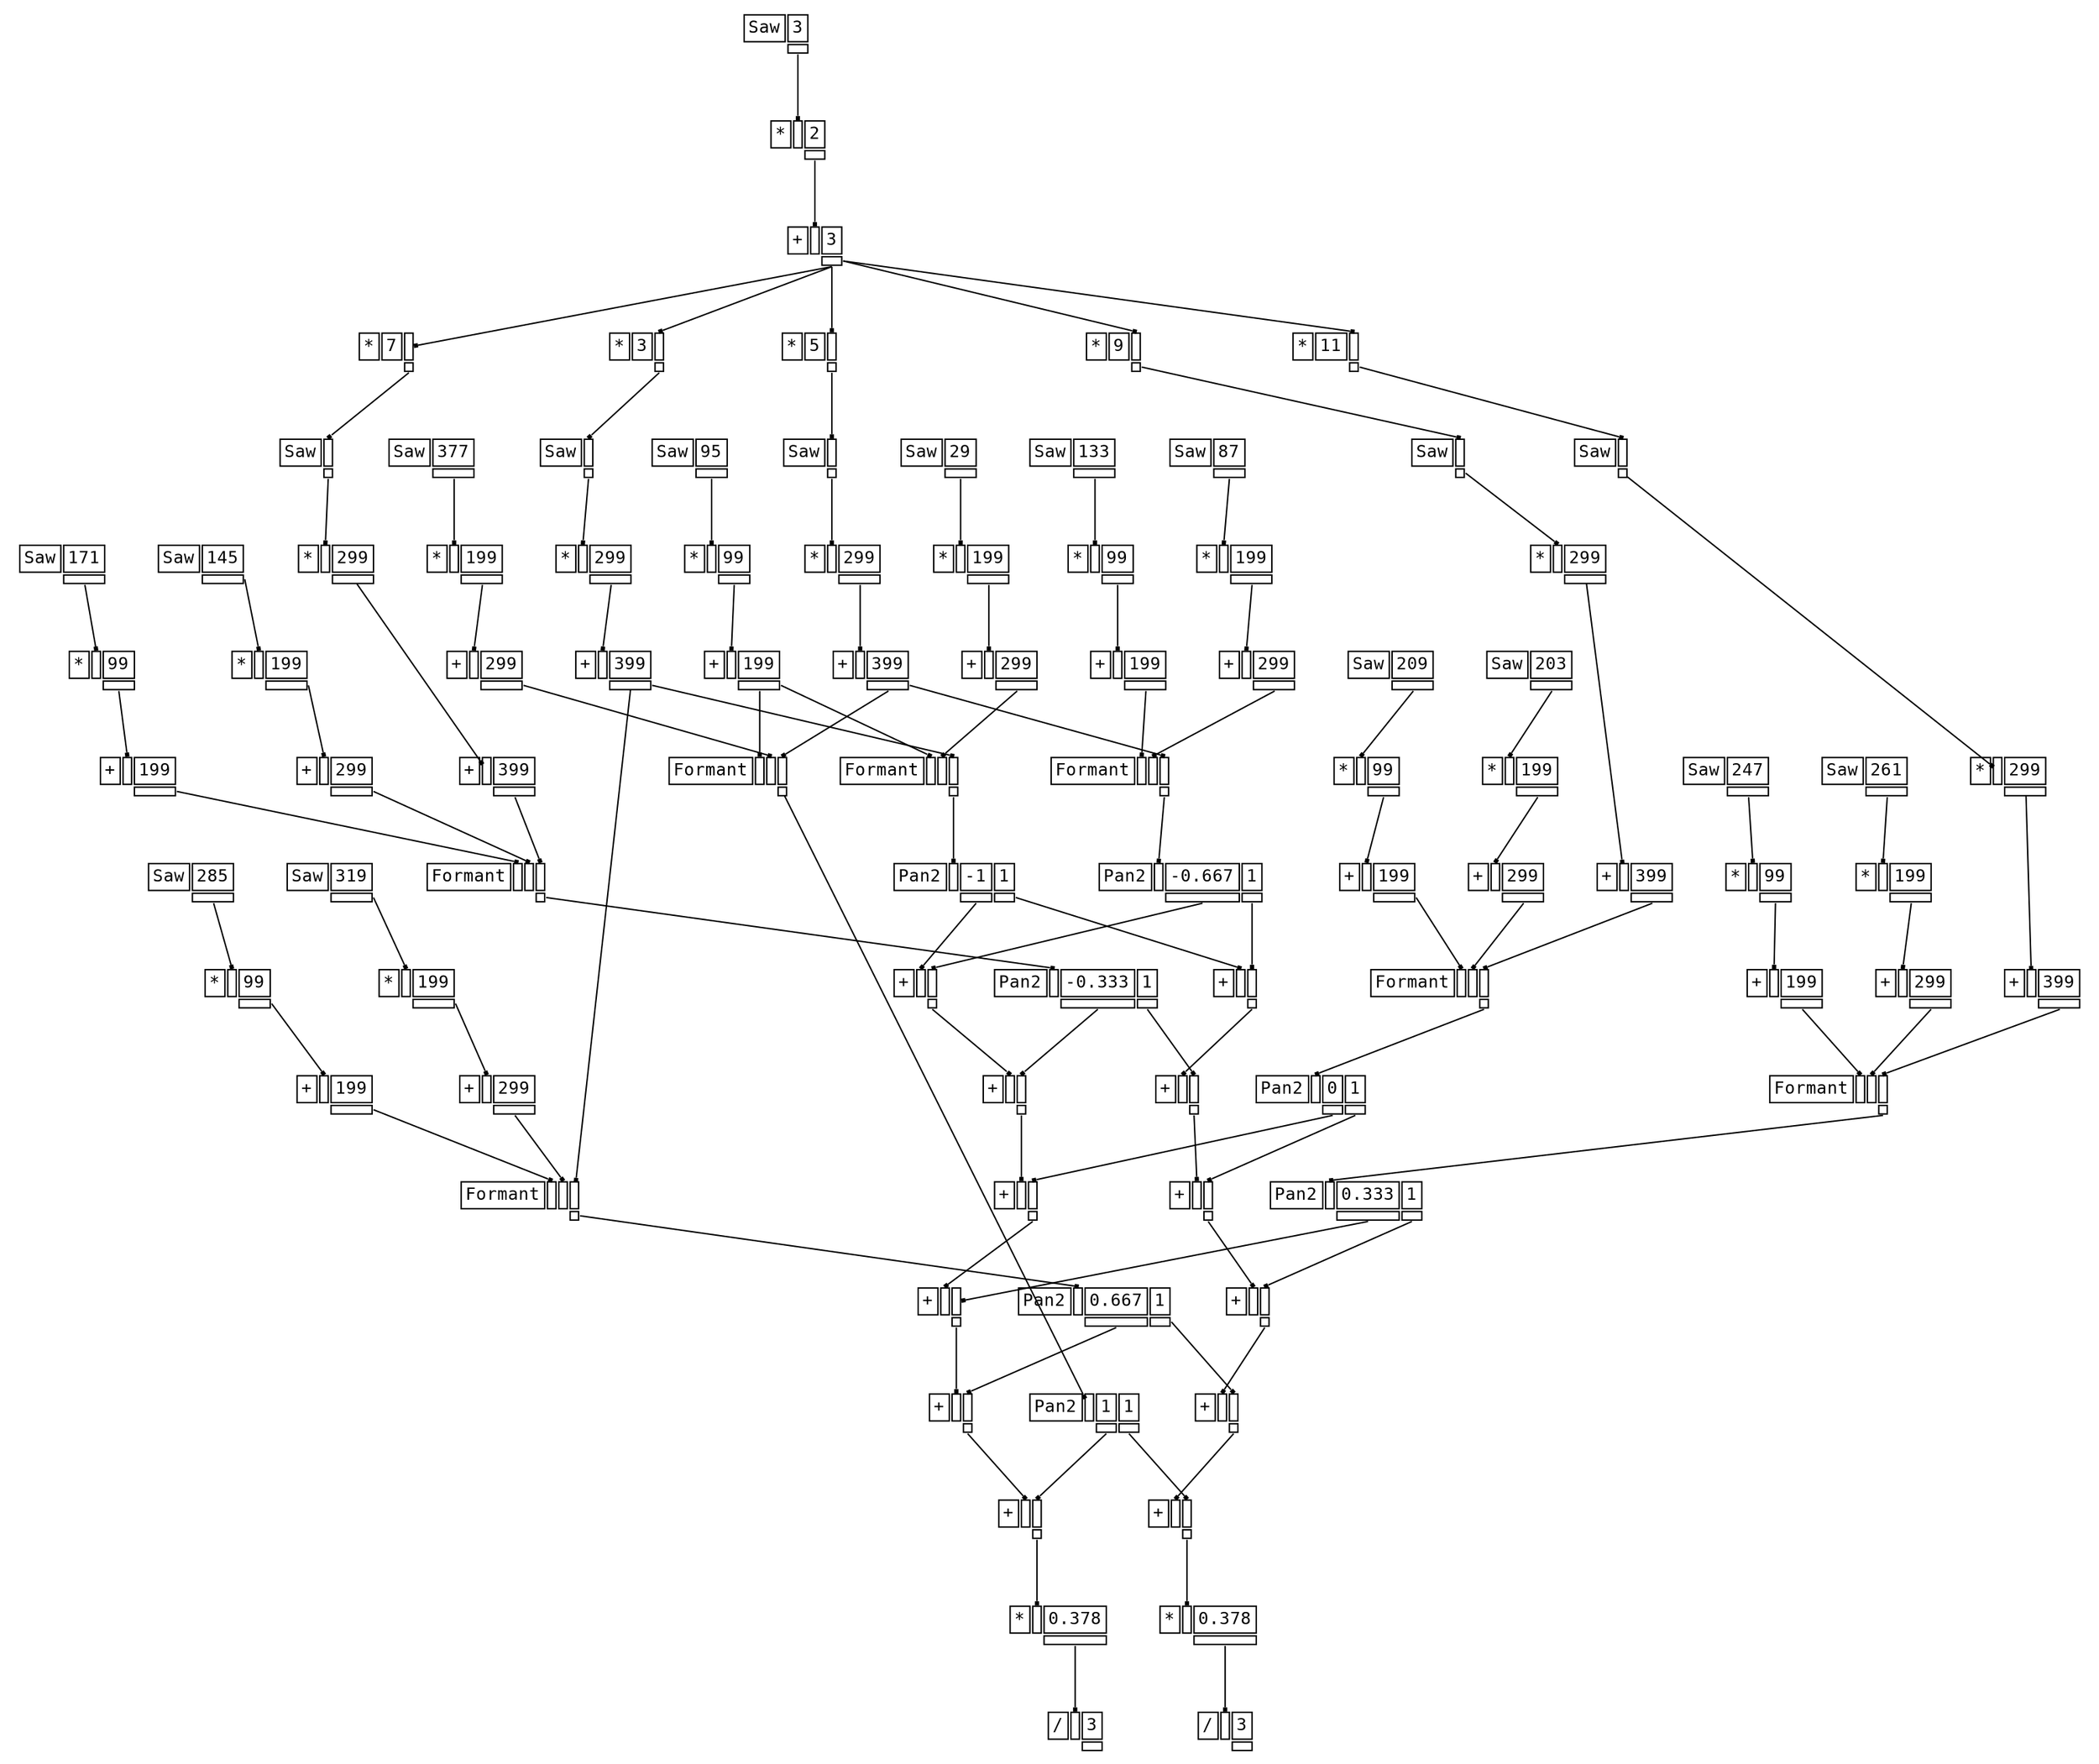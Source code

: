 digraph Anonymous {
graph [splines=false];
node [fontsize=12,fontname="Courier"];
edge [arrowhead=box,arrowsize=0.25];
u_1[shape="plaintext",color="black",label=<<TABLE BORDER="0" CELLBORDER="1"><TR><TD>Saw</TD><TD ID="u_1:K_0">95</TD></TR><TR><TD BORDER="0"></TD><TD PORT="o_0" ID="u_1:o_0"></TD></TR></TABLE>>];
u_3[shape="plaintext",color="black",label=<<TABLE BORDER="0" CELLBORDER="1"><TR><TD>*</TD><TD PORT="i_0" ID="u_3:i_0"></TD><TD ID="u_3:K_1">99</TD></TR><TR><TD BORDER="0"></TD><TD BORDER="0"></TD><TD PORT="o_0" ID="u_3:o_0"></TD></TR></TABLE>>];
u_5[shape="plaintext",color="black",label=<<TABLE BORDER="0" CELLBORDER="1"><TR><TD>+</TD><TD PORT="i_0" ID="u_5:i_0"></TD><TD ID="u_5:K_1">199</TD></TR><TR><TD BORDER="0"></TD><TD BORDER="0"></TD><TD PORT="o_0" ID="u_5:o_0"></TD></TR></TABLE>>];
u_7[shape="plaintext",color="black",label=<<TABLE BORDER="0" CELLBORDER="1"><TR><TD>Saw</TD><TD ID="u_7:K_0">29</TD></TR><TR><TD BORDER="0"></TD><TD PORT="o_0" ID="u_7:o_0"></TD></TR></TABLE>>];
u_8[shape="plaintext",color="black",label=<<TABLE BORDER="0" CELLBORDER="1"><TR><TD>*</TD><TD PORT="i_0" ID="u_8:i_0"></TD><TD ID="u_8:K_1">199</TD></TR><TR><TD BORDER="0"></TD><TD BORDER="0"></TD><TD PORT="o_0" ID="u_8:o_0"></TD></TR></TABLE>>];
u_10[shape="plaintext",color="black",label=<<TABLE BORDER="0" CELLBORDER="1"><TR><TD>+</TD><TD PORT="i_0" ID="u_10:i_0"></TD><TD ID="u_10:K_1">299</TD></TR><TR><TD BORDER="0"></TD><TD BORDER="0"></TD><TD PORT="o_0" ID="u_10:o_0"></TD></TR></TABLE>>];
u_12[shape="plaintext",color="black",label=<<TABLE BORDER="0" CELLBORDER="1"><TR><TD>Saw</TD><TD ID="u_12:K_0">3</TD></TR><TR><TD BORDER="0"></TD><TD PORT="o_0" ID="u_12:o_0"></TD></TR></TABLE>>];
u_14[shape="plaintext",color="black",label=<<TABLE BORDER="0" CELLBORDER="1"><TR><TD>*</TD><TD PORT="i_0" ID="u_14:i_0"></TD><TD ID="u_14:K_1">2</TD></TR><TR><TD BORDER="0"></TD><TD BORDER="0"></TD><TD PORT="o_0" ID="u_14:o_0"></TD></TR></TABLE>>];
u_15[shape="plaintext",color="black",label=<<TABLE BORDER="0" CELLBORDER="1"><TR><TD>+</TD><TD PORT="i_0" ID="u_15:i_0"></TD><TD ID="u_15:K_1">3</TD></TR><TR><TD BORDER="0"></TD><TD BORDER="0"></TD><TD PORT="o_0" ID="u_15:o_0"></TD></TR></TABLE>>];
u_16[shape="plaintext",color="black",label=<<TABLE BORDER="0" CELLBORDER="1"><TR><TD>*</TD><TD ID="u_16:K_0">3</TD><TD PORT="i_1" ID="u_16:i_1"></TD></TR><TR><TD BORDER="0"></TD><TD BORDER="0"></TD><TD PORT="o_0" ID="u_16:o_0"></TD></TR></TABLE>>];
u_17[shape="plaintext",color="black",label=<<TABLE BORDER="0" CELLBORDER="1"><TR><TD>Saw</TD><TD PORT="i_0" ID="u_17:i_0"></TD></TR><TR><TD BORDER="0"></TD><TD PORT="o_0" ID="u_17:o_0"></TD></TR></TABLE>>];
u_18[shape="plaintext",color="black",label=<<TABLE BORDER="0" CELLBORDER="1"><TR><TD>*</TD><TD PORT="i_0" ID="u_18:i_0"></TD><TD ID="u_18:K_1">299</TD></TR><TR><TD BORDER="0"></TD><TD BORDER="0"></TD><TD PORT="o_0" ID="u_18:o_0"></TD></TR></TABLE>>];
u_20[shape="plaintext",color="black",label=<<TABLE BORDER="0" CELLBORDER="1"><TR><TD>+</TD><TD PORT="i_0" ID="u_20:i_0"></TD><TD ID="u_20:K_1">399</TD></TR><TR><TD BORDER="0"></TD><TD BORDER="0"></TD><TD PORT="o_0" ID="u_20:o_0"></TD></TR></TABLE>>];
u_21[shape="plaintext",color="black",label=<<TABLE BORDER="0" CELLBORDER="1"><TR><TD>Formant</TD><TD PORT="i_0" ID="u_21:i_0"></TD><TD PORT="i_1" ID="u_21:i_1"></TD><TD PORT="i_2" ID="u_21:i_2"></TD></TR><TR><TD BORDER="0"></TD><TD BORDER="0"></TD><TD BORDER="0"></TD><TD PORT="o_0" ID="u_21:o_0"></TD></TR></TABLE>>];
u_24[shape="plaintext",color="black",label=<<TABLE BORDER="0" CELLBORDER="1"><TR><TD>Pan2</TD><TD PORT="i_0" ID="u_24:i_0"></TD><TD ID="u_24:K_1">-1</TD><TD ID="u_24:K_2">1</TD></TR><TR><TD BORDER="0"></TD><TD BORDER="0"></TD><TD PORT="o_0" ID="u_24:o_0"></TD><TD PORT="o_1" ID="u_24:o_1"></TD></TR></TABLE>>];
u_27[shape="plaintext",color="black",label=<<TABLE BORDER="0" CELLBORDER="1"><TR><TD>Saw</TD><TD ID="u_27:K_0">133</TD></TR><TR><TD BORDER="0"></TD><TD PORT="o_0" ID="u_27:o_0"></TD></TR></TABLE>>];
u_28[shape="plaintext",color="black",label=<<TABLE BORDER="0" CELLBORDER="1"><TR><TD>*</TD><TD PORT="i_0" ID="u_28:i_0"></TD><TD ID="u_28:K_1">99</TD></TR><TR><TD BORDER="0"></TD><TD BORDER="0"></TD><TD PORT="o_0" ID="u_28:o_0"></TD></TR></TABLE>>];
u_29[shape="plaintext",color="black",label=<<TABLE BORDER="0" CELLBORDER="1"><TR><TD>+</TD><TD PORT="i_0" ID="u_29:i_0"></TD><TD ID="u_29:K_1">199</TD></TR><TR><TD BORDER="0"></TD><TD BORDER="0"></TD><TD PORT="o_0" ID="u_29:o_0"></TD></TR></TABLE>>];
u_31[shape="plaintext",color="black",label=<<TABLE BORDER="0" CELLBORDER="1"><TR><TD>Saw</TD><TD ID="u_31:K_0">87</TD></TR><TR><TD BORDER="0"></TD><TD PORT="o_0" ID="u_31:o_0"></TD></TR></TABLE>>];
u_32[shape="plaintext",color="black",label=<<TABLE BORDER="0" CELLBORDER="1"><TR><TD>*</TD><TD PORT="i_0" ID="u_32:i_0"></TD><TD ID="u_32:K_1">199</TD></TR><TR><TD BORDER="0"></TD><TD BORDER="0"></TD><TD PORT="o_0" ID="u_32:o_0"></TD></TR></TABLE>>];
u_33[shape="plaintext",color="black",label=<<TABLE BORDER="0" CELLBORDER="1"><TR><TD>+</TD><TD PORT="i_0" ID="u_33:i_0"></TD><TD ID="u_33:K_1">299</TD></TR><TR><TD BORDER="0"></TD><TD BORDER="0"></TD><TD PORT="o_0" ID="u_33:o_0"></TD></TR></TABLE>>];
u_35[shape="plaintext",color="black",label=<<TABLE BORDER="0" CELLBORDER="1"><TR><TD>*</TD><TD ID="u_35:K_0">5</TD><TD PORT="i_1" ID="u_35:i_1"></TD></TR><TR><TD BORDER="0"></TD><TD BORDER="0"></TD><TD PORT="o_0" ID="u_35:o_0"></TD></TR></TABLE>>];
u_36[shape="plaintext",color="black",label=<<TABLE BORDER="0" CELLBORDER="1"><TR><TD>Saw</TD><TD PORT="i_0" ID="u_36:i_0"></TD></TR><TR><TD BORDER="0"></TD><TD PORT="o_0" ID="u_36:o_0"></TD></TR></TABLE>>];
u_37[shape="plaintext",color="black",label=<<TABLE BORDER="0" CELLBORDER="1"><TR><TD>*</TD><TD PORT="i_0" ID="u_37:i_0"></TD><TD ID="u_37:K_1">299</TD></TR><TR><TD BORDER="0"></TD><TD BORDER="0"></TD><TD PORT="o_0" ID="u_37:o_0"></TD></TR></TABLE>>];
u_38[shape="plaintext",color="black",label=<<TABLE BORDER="0" CELLBORDER="1"><TR><TD>+</TD><TD PORT="i_0" ID="u_38:i_0"></TD><TD ID="u_38:K_1">399</TD></TR><TR><TD BORDER="0"></TD><TD BORDER="0"></TD><TD PORT="o_0" ID="u_38:o_0"></TD></TR></TABLE>>];
u_39[shape="plaintext",color="black",label=<<TABLE BORDER="0" CELLBORDER="1"><TR><TD>Formant</TD><TD PORT="i_0" ID="u_39:i_0"></TD><TD PORT="i_1" ID="u_39:i_1"></TD><TD PORT="i_2" ID="u_39:i_2"></TD></TR><TR><TD BORDER="0"></TD><TD BORDER="0"></TD><TD BORDER="0"></TD><TD PORT="o_0" ID="u_39:o_0"></TD></TR></TABLE>>];
u_41[shape="plaintext",color="black",label=<<TABLE BORDER="0" CELLBORDER="1"><TR><TD>Pan2</TD><TD PORT="i_0" ID="u_41:i_0"></TD><TD ID="u_41:K_1">-0.667</TD><TD ID="u_41:K_2">1</TD></TR><TR><TD BORDER="0"></TD><TD BORDER="0"></TD><TD PORT="o_0" ID="u_41:o_0"></TD><TD PORT="o_1" ID="u_41:o_1"></TD></TR></TABLE>>];
u_43[shape="plaintext",color="black",label=<<TABLE BORDER="0" CELLBORDER="1"><TR><TD>+</TD><TD PORT="i_0" ID="u_43:i_0"></TD><TD PORT="i_1" ID="u_43:i_1"></TD></TR><TR><TD BORDER="0"></TD><TD BORDER="0"></TD><TD PORT="o_0" ID="u_43:o_0"></TD></TR></TABLE>>];
u_45[shape="plaintext",color="black",label=<<TABLE BORDER="0" CELLBORDER="1"><TR><TD>Saw</TD><TD ID="u_45:K_0">171</TD></TR><TR><TD BORDER="0"></TD><TD PORT="o_0" ID="u_45:o_0"></TD></TR></TABLE>>];
u_46[shape="plaintext",color="black",label=<<TABLE BORDER="0" CELLBORDER="1"><TR><TD>*</TD><TD PORT="i_0" ID="u_46:i_0"></TD><TD ID="u_46:K_1">99</TD></TR><TR><TD BORDER="0"></TD><TD BORDER="0"></TD><TD PORT="o_0" ID="u_46:o_0"></TD></TR></TABLE>>];
u_47[shape="plaintext",color="black",label=<<TABLE BORDER="0" CELLBORDER="1"><TR><TD>+</TD><TD PORT="i_0" ID="u_47:i_0"></TD><TD ID="u_47:K_1">199</TD></TR><TR><TD BORDER="0"></TD><TD BORDER="0"></TD><TD PORT="o_0" ID="u_47:o_0"></TD></TR></TABLE>>];
u_49[shape="plaintext",color="black",label=<<TABLE BORDER="0" CELLBORDER="1"><TR><TD>Saw</TD><TD ID="u_49:K_0">145</TD></TR><TR><TD BORDER="0"></TD><TD PORT="o_0" ID="u_49:o_0"></TD></TR></TABLE>>];
u_50[shape="plaintext",color="black",label=<<TABLE BORDER="0" CELLBORDER="1"><TR><TD>*</TD><TD PORT="i_0" ID="u_50:i_0"></TD><TD ID="u_50:K_1">199</TD></TR><TR><TD BORDER="0"></TD><TD BORDER="0"></TD><TD PORT="o_0" ID="u_50:o_0"></TD></TR></TABLE>>];
u_51[shape="plaintext",color="black",label=<<TABLE BORDER="0" CELLBORDER="1"><TR><TD>+</TD><TD PORT="i_0" ID="u_51:i_0"></TD><TD ID="u_51:K_1">299</TD></TR><TR><TD BORDER="0"></TD><TD BORDER="0"></TD><TD PORT="o_0" ID="u_51:o_0"></TD></TR></TABLE>>];
u_53[shape="plaintext",color="black",label=<<TABLE BORDER="0" CELLBORDER="1"><TR><TD>*</TD><TD ID="u_53:K_0">7</TD><TD PORT="i_1" ID="u_53:i_1"></TD></TR><TR><TD BORDER="0"></TD><TD BORDER="0"></TD><TD PORT="o_0" ID="u_53:o_0"></TD></TR></TABLE>>];
u_54[shape="plaintext",color="black",label=<<TABLE BORDER="0" CELLBORDER="1"><TR><TD>Saw</TD><TD PORT="i_0" ID="u_54:i_0"></TD></TR><TR><TD BORDER="0"></TD><TD PORT="o_0" ID="u_54:o_0"></TD></TR></TABLE>>];
u_55[shape="plaintext",color="black",label=<<TABLE BORDER="0" CELLBORDER="1"><TR><TD>*</TD><TD PORT="i_0" ID="u_55:i_0"></TD><TD ID="u_55:K_1">299</TD></TR><TR><TD BORDER="0"></TD><TD BORDER="0"></TD><TD PORT="o_0" ID="u_55:o_0"></TD></TR></TABLE>>];
u_56[shape="plaintext",color="black",label=<<TABLE BORDER="0" CELLBORDER="1"><TR><TD>+</TD><TD PORT="i_0" ID="u_56:i_0"></TD><TD ID="u_56:K_1">399</TD></TR><TR><TD BORDER="0"></TD><TD BORDER="0"></TD><TD PORT="o_0" ID="u_56:o_0"></TD></TR></TABLE>>];
u_57[shape="plaintext",color="black",label=<<TABLE BORDER="0" CELLBORDER="1"><TR><TD>Formant</TD><TD PORT="i_0" ID="u_57:i_0"></TD><TD PORT="i_1" ID="u_57:i_1"></TD><TD PORT="i_2" ID="u_57:i_2"></TD></TR><TR><TD BORDER="0"></TD><TD BORDER="0"></TD><TD BORDER="0"></TD><TD PORT="o_0" ID="u_57:o_0"></TD></TR></TABLE>>];
u_59[shape="plaintext",color="black",label=<<TABLE BORDER="0" CELLBORDER="1"><TR><TD>Pan2</TD><TD PORT="i_0" ID="u_59:i_0"></TD><TD ID="u_59:K_1">-0.333</TD><TD ID="u_59:K_2">1</TD></TR><TR><TD BORDER="0"></TD><TD BORDER="0"></TD><TD PORT="o_0" ID="u_59:o_0"></TD><TD PORT="o_1" ID="u_59:o_1"></TD></TR></TABLE>>];
u_61[shape="plaintext",color="black",label=<<TABLE BORDER="0" CELLBORDER="1"><TR><TD>+</TD><TD PORT="i_0" ID="u_61:i_0"></TD><TD PORT="i_1" ID="u_61:i_1"></TD></TR><TR><TD BORDER="0"></TD><TD BORDER="0"></TD><TD PORT="o_0" ID="u_61:o_0"></TD></TR></TABLE>>];
u_63[shape="plaintext",color="black",label=<<TABLE BORDER="0" CELLBORDER="1"><TR><TD>Saw</TD><TD ID="u_63:K_0">209</TD></TR><TR><TD BORDER="0"></TD><TD PORT="o_0" ID="u_63:o_0"></TD></TR></TABLE>>];
u_64[shape="plaintext",color="black",label=<<TABLE BORDER="0" CELLBORDER="1"><TR><TD>*</TD><TD PORT="i_0" ID="u_64:i_0"></TD><TD ID="u_64:K_1">99</TD></TR><TR><TD BORDER="0"></TD><TD BORDER="0"></TD><TD PORT="o_0" ID="u_64:o_0"></TD></TR></TABLE>>];
u_65[shape="plaintext",color="black",label=<<TABLE BORDER="0" CELLBORDER="1"><TR><TD>+</TD><TD PORT="i_0" ID="u_65:i_0"></TD><TD ID="u_65:K_1">199</TD></TR><TR><TD BORDER="0"></TD><TD BORDER="0"></TD><TD PORT="o_0" ID="u_65:o_0"></TD></TR></TABLE>>];
u_67[shape="plaintext",color="black",label=<<TABLE BORDER="0" CELLBORDER="1"><TR><TD>Saw</TD><TD ID="u_67:K_0">203</TD></TR><TR><TD BORDER="0"></TD><TD PORT="o_0" ID="u_67:o_0"></TD></TR></TABLE>>];
u_68[shape="plaintext",color="black",label=<<TABLE BORDER="0" CELLBORDER="1"><TR><TD>*</TD><TD PORT="i_0" ID="u_68:i_0"></TD><TD ID="u_68:K_1">199</TD></TR><TR><TD BORDER="0"></TD><TD BORDER="0"></TD><TD PORT="o_0" ID="u_68:o_0"></TD></TR></TABLE>>];
u_69[shape="plaintext",color="black",label=<<TABLE BORDER="0" CELLBORDER="1"><TR><TD>+</TD><TD PORT="i_0" ID="u_69:i_0"></TD><TD ID="u_69:K_1">299</TD></TR><TR><TD BORDER="0"></TD><TD BORDER="0"></TD><TD PORT="o_0" ID="u_69:o_0"></TD></TR></TABLE>>];
u_71[shape="plaintext",color="black",label=<<TABLE BORDER="0" CELLBORDER="1"><TR><TD>*</TD><TD ID="u_71:K_0">9</TD><TD PORT="i_1" ID="u_71:i_1"></TD></TR><TR><TD BORDER="0"></TD><TD BORDER="0"></TD><TD PORT="o_0" ID="u_71:o_0"></TD></TR></TABLE>>];
u_72[shape="plaintext",color="black",label=<<TABLE BORDER="0" CELLBORDER="1"><TR><TD>Saw</TD><TD PORT="i_0" ID="u_72:i_0"></TD></TR><TR><TD BORDER="0"></TD><TD PORT="o_0" ID="u_72:o_0"></TD></TR></TABLE>>];
u_73[shape="plaintext",color="black",label=<<TABLE BORDER="0" CELLBORDER="1"><TR><TD>*</TD><TD PORT="i_0" ID="u_73:i_0"></TD><TD ID="u_73:K_1">299</TD></TR><TR><TD BORDER="0"></TD><TD BORDER="0"></TD><TD PORT="o_0" ID="u_73:o_0"></TD></TR></TABLE>>];
u_74[shape="plaintext",color="black",label=<<TABLE BORDER="0" CELLBORDER="1"><TR><TD>+</TD><TD PORT="i_0" ID="u_74:i_0"></TD><TD ID="u_74:K_1">399</TD></TR><TR><TD BORDER="0"></TD><TD BORDER="0"></TD><TD PORT="o_0" ID="u_74:o_0"></TD></TR></TABLE>>];
u_75[shape="plaintext",color="black",label=<<TABLE BORDER="0" CELLBORDER="1"><TR><TD>Formant</TD><TD PORT="i_0" ID="u_75:i_0"></TD><TD PORT="i_1" ID="u_75:i_1"></TD><TD PORT="i_2" ID="u_75:i_2"></TD></TR><TR><TD BORDER="0"></TD><TD BORDER="0"></TD><TD BORDER="0"></TD><TD PORT="o_0" ID="u_75:o_0"></TD></TR></TABLE>>];
u_77[shape="plaintext",color="black",label=<<TABLE BORDER="0" CELLBORDER="1"><TR><TD>Pan2</TD><TD PORT="i_0" ID="u_77:i_0"></TD><TD ID="u_77:K_1">0</TD><TD ID="u_77:K_2">1</TD></TR><TR><TD BORDER="0"></TD><TD BORDER="0"></TD><TD PORT="o_0" ID="u_77:o_0"></TD><TD PORT="o_1" ID="u_77:o_1"></TD></TR></TABLE>>];
u_79[shape="plaintext",color="black",label=<<TABLE BORDER="0" CELLBORDER="1"><TR><TD>+</TD><TD PORT="i_0" ID="u_79:i_0"></TD><TD PORT="i_1" ID="u_79:i_1"></TD></TR><TR><TD BORDER="0"></TD><TD BORDER="0"></TD><TD PORT="o_0" ID="u_79:o_0"></TD></TR></TABLE>>];
u_81[shape="plaintext",color="black",label=<<TABLE BORDER="0" CELLBORDER="1"><TR><TD>Saw</TD><TD ID="u_81:K_0">247</TD></TR><TR><TD BORDER="0"></TD><TD PORT="o_0" ID="u_81:o_0"></TD></TR></TABLE>>];
u_82[shape="plaintext",color="black",label=<<TABLE BORDER="0" CELLBORDER="1"><TR><TD>*</TD><TD PORT="i_0" ID="u_82:i_0"></TD><TD ID="u_82:K_1">99</TD></TR><TR><TD BORDER="0"></TD><TD BORDER="0"></TD><TD PORT="o_0" ID="u_82:o_0"></TD></TR></TABLE>>];
u_83[shape="plaintext",color="black",label=<<TABLE BORDER="0" CELLBORDER="1"><TR><TD>+</TD><TD PORT="i_0" ID="u_83:i_0"></TD><TD ID="u_83:K_1">199</TD></TR><TR><TD BORDER="0"></TD><TD BORDER="0"></TD><TD PORT="o_0" ID="u_83:o_0"></TD></TR></TABLE>>];
u_85[shape="plaintext",color="black",label=<<TABLE BORDER="0" CELLBORDER="1"><TR><TD>Saw</TD><TD ID="u_85:K_0">261</TD></TR><TR><TD BORDER="0"></TD><TD PORT="o_0" ID="u_85:o_0"></TD></TR></TABLE>>];
u_86[shape="plaintext",color="black",label=<<TABLE BORDER="0" CELLBORDER="1"><TR><TD>*</TD><TD PORT="i_0" ID="u_86:i_0"></TD><TD ID="u_86:K_1">199</TD></TR><TR><TD BORDER="0"></TD><TD BORDER="0"></TD><TD PORT="o_0" ID="u_86:o_0"></TD></TR></TABLE>>];
u_87[shape="plaintext",color="black",label=<<TABLE BORDER="0" CELLBORDER="1"><TR><TD>+</TD><TD PORT="i_0" ID="u_87:i_0"></TD><TD ID="u_87:K_1">299</TD></TR><TR><TD BORDER="0"></TD><TD BORDER="0"></TD><TD PORT="o_0" ID="u_87:o_0"></TD></TR></TABLE>>];
u_89[shape="plaintext",color="black",label=<<TABLE BORDER="0" CELLBORDER="1"><TR><TD>*</TD><TD ID="u_89:K_0">11</TD><TD PORT="i_1" ID="u_89:i_1"></TD></TR><TR><TD BORDER="0"></TD><TD BORDER="0"></TD><TD PORT="o_0" ID="u_89:o_0"></TD></TR></TABLE>>];
u_90[shape="plaintext",color="black",label=<<TABLE BORDER="0" CELLBORDER="1"><TR><TD>Saw</TD><TD PORT="i_0" ID="u_90:i_0"></TD></TR><TR><TD BORDER="0"></TD><TD PORT="o_0" ID="u_90:o_0"></TD></TR></TABLE>>];
u_91[shape="plaintext",color="black",label=<<TABLE BORDER="0" CELLBORDER="1"><TR><TD>*</TD><TD PORT="i_0" ID="u_91:i_0"></TD><TD ID="u_91:K_1">299</TD></TR><TR><TD BORDER="0"></TD><TD BORDER="0"></TD><TD PORT="o_0" ID="u_91:o_0"></TD></TR></TABLE>>];
u_92[shape="plaintext",color="black",label=<<TABLE BORDER="0" CELLBORDER="1"><TR><TD>+</TD><TD PORT="i_0" ID="u_92:i_0"></TD><TD ID="u_92:K_1">399</TD></TR><TR><TD BORDER="0"></TD><TD BORDER="0"></TD><TD PORT="o_0" ID="u_92:o_0"></TD></TR></TABLE>>];
u_93[shape="plaintext",color="black",label=<<TABLE BORDER="0" CELLBORDER="1"><TR><TD>Formant</TD><TD PORT="i_0" ID="u_93:i_0"></TD><TD PORT="i_1" ID="u_93:i_1"></TD><TD PORT="i_2" ID="u_93:i_2"></TD></TR><TR><TD BORDER="0"></TD><TD BORDER="0"></TD><TD BORDER="0"></TD><TD PORT="o_0" ID="u_93:o_0"></TD></TR></TABLE>>];
u_95[shape="plaintext",color="black",label=<<TABLE BORDER="0" CELLBORDER="1"><TR><TD>Pan2</TD><TD PORT="i_0" ID="u_95:i_0"></TD><TD ID="u_95:K_1">0.333</TD><TD ID="u_95:K_2">1</TD></TR><TR><TD BORDER="0"></TD><TD BORDER="0"></TD><TD PORT="o_0" ID="u_95:o_0"></TD><TD PORT="o_1" ID="u_95:o_1"></TD></TR></TABLE>>];
u_97[shape="plaintext",color="black",label=<<TABLE BORDER="0" CELLBORDER="1"><TR><TD>+</TD><TD PORT="i_0" ID="u_97:i_0"></TD><TD PORT="i_1" ID="u_97:i_1"></TD></TR><TR><TD BORDER="0"></TD><TD BORDER="0"></TD><TD PORT="o_0" ID="u_97:o_0"></TD></TR></TABLE>>];
u_99[shape="plaintext",color="black",label=<<TABLE BORDER="0" CELLBORDER="1"><TR><TD>Saw</TD><TD ID="u_99:K_0">285</TD></TR><TR><TD BORDER="0"></TD><TD PORT="o_0" ID="u_99:o_0"></TD></TR></TABLE>>];
u_100[shape="plaintext",color="black",label=<<TABLE BORDER="0" CELLBORDER="1"><TR><TD>*</TD><TD PORT="i_0" ID="u_100:i_0"></TD><TD ID="u_100:K_1">99</TD></TR><TR><TD BORDER="0"></TD><TD BORDER="0"></TD><TD PORT="o_0" ID="u_100:o_0"></TD></TR></TABLE>>];
u_101[shape="plaintext",color="black",label=<<TABLE BORDER="0" CELLBORDER="1"><TR><TD>+</TD><TD PORT="i_0" ID="u_101:i_0"></TD><TD ID="u_101:K_1">199</TD></TR><TR><TD BORDER="0"></TD><TD BORDER="0"></TD><TD PORT="o_0" ID="u_101:o_0"></TD></TR></TABLE>>];
u_103[shape="plaintext",color="black",label=<<TABLE BORDER="0" CELLBORDER="1"><TR><TD>Saw</TD><TD ID="u_103:K_0">319</TD></TR><TR><TD BORDER="0"></TD><TD PORT="o_0" ID="u_103:o_0"></TD></TR></TABLE>>];
u_104[shape="plaintext",color="black",label=<<TABLE BORDER="0" CELLBORDER="1"><TR><TD>*</TD><TD PORT="i_0" ID="u_104:i_0"></TD><TD ID="u_104:K_1">199</TD></TR><TR><TD BORDER="0"></TD><TD BORDER="0"></TD><TD PORT="o_0" ID="u_104:o_0"></TD></TR></TABLE>>];
u_105[shape="plaintext",color="black",label=<<TABLE BORDER="0" CELLBORDER="1"><TR><TD>+</TD><TD PORT="i_0" ID="u_105:i_0"></TD><TD ID="u_105:K_1">299</TD></TR><TR><TD BORDER="0"></TD><TD BORDER="0"></TD><TD PORT="o_0" ID="u_105:o_0"></TD></TR></TABLE>>];
u_106[shape="plaintext",color="black",label=<<TABLE BORDER="0" CELLBORDER="1"><TR><TD>Formant</TD><TD PORT="i_0" ID="u_106:i_0"></TD><TD PORT="i_1" ID="u_106:i_1"></TD><TD PORT="i_2" ID="u_106:i_2"></TD></TR><TR><TD BORDER="0"></TD><TD BORDER="0"></TD><TD BORDER="0"></TD><TD PORT="o_0" ID="u_106:o_0"></TD></TR></TABLE>>];
u_108[shape="plaintext",color="black",label=<<TABLE BORDER="0" CELLBORDER="1"><TR><TD>Pan2</TD><TD PORT="i_0" ID="u_108:i_0"></TD><TD ID="u_108:K_1">0.667</TD><TD ID="u_108:K_2">1</TD></TR><TR><TD BORDER="0"></TD><TD BORDER="0"></TD><TD PORT="o_0" ID="u_108:o_0"></TD><TD PORT="o_1" ID="u_108:o_1"></TD></TR></TABLE>>];
u_110[shape="plaintext",color="black",label=<<TABLE BORDER="0" CELLBORDER="1"><TR><TD>+</TD><TD PORT="i_0" ID="u_110:i_0"></TD><TD PORT="i_1" ID="u_110:i_1"></TD></TR><TR><TD BORDER="0"></TD><TD BORDER="0"></TD><TD PORT="o_0" ID="u_110:o_0"></TD></TR></TABLE>>];
u_112[shape="plaintext",color="black",label=<<TABLE BORDER="0" CELLBORDER="1"><TR><TD>Saw</TD><TD ID="u_112:K_0">377</TD></TR><TR><TD BORDER="0"></TD><TD PORT="o_0" ID="u_112:o_0"></TD></TR></TABLE>>];
u_113[shape="plaintext",color="black",label=<<TABLE BORDER="0" CELLBORDER="1"><TR><TD>*</TD><TD PORT="i_0" ID="u_113:i_0"></TD><TD ID="u_113:K_1">199</TD></TR><TR><TD BORDER="0"></TD><TD BORDER="0"></TD><TD PORT="o_0" ID="u_113:o_0"></TD></TR></TABLE>>];
u_114[shape="plaintext",color="black",label=<<TABLE BORDER="0" CELLBORDER="1"><TR><TD>+</TD><TD PORT="i_0" ID="u_114:i_0"></TD><TD ID="u_114:K_1">299</TD></TR><TR><TD BORDER="0"></TD><TD BORDER="0"></TD><TD PORT="o_0" ID="u_114:o_0"></TD></TR></TABLE>>];
u_115[shape="plaintext",color="black",label=<<TABLE BORDER="0" CELLBORDER="1"><TR><TD>Formant</TD><TD PORT="i_0" ID="u_115:i_0"></TD><TD PORT="i_1" ID="u_115:i_1"></TD><TD PORT="i_2" ID="u_115:i_2"></TD></TR><TR><TD BORDER="0"></TD><TD BORDER="0"></TD><TD BORDER="0"></TD><TD PORT="o_0" ID="u_115:o_0"></TD></TR></TABLE>>];
u_116[shape="plaintext",color="black",label=<<TABLE BORDER="0" CELLBORDER="1"><TR><TD>Pan2</TD><TD PORT="i_0" ID="u_116:i_0"></TD><TD ID="u_116:K_1">1</TD><TD ID="u_116:K_2">1</TD></TR><TR><TD BORDER="0"></TD><TD BORDER="0"></TD><TD PORT="o_0" ID="u_116:o_0"></TD><TD PORT="o_1" ID="u_116:o_1"></TD></TR></TABLE>>];
u_118[shape="plaintext",color="black",label=<<TABLE BORDER="0" CELLBORDER="1"><TR><TD>+</TD><TD PORT="i_0" ID="u_118:i_0"></TD><TD PORT="i_1" ID="u_118:i_1"></TD></TR><TR><TD BORDER="0"></TD><TD BORDER="0"></TD><TD PORT="o_0" ID="u_118:o_0"></TD></TR></TABLE>>];
u_120[shape="plaintext",color="black",label=<<TABLE BORDER="0" CELLBORDER="1"><TR><TD>*</TD><TD PORT="i_0" ID="u_120:i_0"></TD><TD ID="u_120:K_1">0.378</TD></TR><TR><TD BORDER="0"></TD><TD BORDER="0"></TD><TD PORT="o_0" ID="u_120:o_0"></TD></TR></TABLE>>];
u_121[shape="plaintext",color="black",label=<<TABLE BORDER="0" CELLBORDER="1"><TR><TD>/</TD><TD PORT="i_0" ID="u_121:i_0"></TD><TD ID="u_121:K_1">3</TD></TR><TR><TD BORDER="0"></TD><TD BORDER="0"></TD><TD PORT="o_0" ID="u_121:o_0"></TD></TR></TABLE>>];
u_124[shape="plaintext",color="black",label=<<TABLE BORDER="0" CELLBORDER="1"><TR><TD>+</TD><TD PORT="i_0" ID="u_124:i_0"></TD><TD PORT="i_1" ID="u_124:i_1"></TD></TR><TR><TD BORDER="0"></TD><TD BORDER="0"></TD><TD PORT="o_0" ID="u_124:o_0"></TD></TR></TABLE>>];
u_126[shape="plaintext",color="black",label=<<TABLE BORDER="0" CELLBORDER="1"><TR><TD>+</TD><TD PORT="i_0" ID="u_126:i_0"></TD><TD PORT="i_1" ID="u_126:i_1"></TD></TR><TR><TD BORDER="0"></TD><TD BORDER="0"></TD><TD PORT="o_0" ID="u_126:o_0"></TD></TR></TABLE>>];
u_128[shape="plaintext",color="black",label=<<TABLE BORDER="0" CELLBORDER="1"><TR><TD>+</TD><TD PORT="i_0" ID="u_128:i_0"></TD><TD PORT="i_1" ID="u_128:i_1"></TD></TR><TR><TD BORDER="0"></TD><TD BORDER="0"></TD><TD PORT="o_0" ID="u_128:o_0"></TD></TR></TABLE>>];
u_130[shape="plaintext",color="black",label=<<TABLE BORDER="0" CELLBORDER="1"><TR><TD>+</TD><TD PORT="i_0" ID="u_130:i_0"></TD><TD PORT="i_1" ID="u_130:i_1"></TD></TR><TR><TD BORDER="0"></TD><TD BORDER="0"></TD><TD PORT="o_0" ID="u_130:o_0"></TD></TR></TABLE>>];
u_132[shape="plaintext",color="black",label=<<TABLE BORDER="0" CELLBORDER="1"><TR><TD>+</TD><TD PORT="i_0" ID="u_132:i_0"></TD><TD PORT="i_1" ID="u_132:i_1"></TD></TR><TR><TD BORDER="0"></TD><TD BORDER="0"></TD><TD PORT="o_0" ID="u_132:o_0"></TD></TR></TABLE>>];
u_134[shape="plaintext",color="black",label=<<TABLE BORDER="0" CELLBORDER="1"><TR><TD>+</TD><TD PORT="i_0" ID="u_134:i_0"></TD><TD PORT="i_1" ID="u_134:i_1"></TD></TR><TR><TD BORDER="0"></TD><TD BORDER="0"></TD><TD PORT="o_0" ID="u_134:o_0"></TD></TR></TABLE>>];
u_135[shape="plaintext",color="black",label=<<TABLE BORDER="0" CELLBORDER="1"><TR><TD>*</TD><TD PORT="i_0" ID="u_135:i_0"></TD><TD ID="u_135:K_1">0.378</TD></TR><TR><TD BORDER="0"></TD><TD BORDER="0"></TD><TD PORT="o_0" ID="u_135:o_0"></TD></TR></TABLE>>];
u_136[shape="plaintext",color="black",label=<<TABLE BORDER="0" CELLBORDER="1"><TR><TD>/</TD><TD PORT="i_0" ID="u_136:i_0"></TD><TD ID="u_136:K_1">3</TD></TR><TR><TD BORDER="0"></TD><TD BORDER="0"></TD><TD PORT="o_0" ID="u_136:o_0"></TD></TR></TABLE>>];
u_1:o_0 -> u_3:i_0;
u_3:o_0 -> u_5:i_0;
u_7:o_0 -> u_8:i_0;
u_8:o_0 -> u_10:i_0;
u_12:o_0 -> u_14:i_0;
u_14:o_0 -> u_15:i_0;
u_15:o_0 -> u_16:i_1;
u_16:o_0 -> u_17:i_0;
u_17:o_0 -> u_18:i_0;
u_18:o_0 -> u_20:i_0;
u_5:o_0 -> u_21:i_0;
u_10:o_0 -> u_21:i_1;
u_20:o_0 -> u_21:i_2;
u_21:o_0 -> u_24:i_0;
u_27:o_0 -> u_28:i_0;
u_28:o_0 -> u_29:i_0;
u_31:o_0 -> u_32:i_0;
u_32:o_0 -> u_33:i_0;
u_15:o_0 -> u_35:i_1;
u_35:o_0 -> u_36:i_0;
u_36:o_0 -> u_37:i_0;
u_37:o_0 -> u_38:i_0;
u_29:o_0 -> u_39:i_0;
u_33:o_0 -> u_39:i_1;
u_38:o_0 -> u_39:i_2;
u_39:o_0 -> u_41:i_0;
u_24:o_1 -> u_43:i_0;
u_41:o_1 -> u_43:i_1;
u_45:o_0 -> u_46:i_0;
u_46:o_0 -> u_47:i_0;
u_49:o_0 -> u_50:i_0;
u_50:o_0 -> u_51:i_0;
u_15:o_0 -> u_53:i_1;
u_53:o_0 -> u_54:i_0;
u_54:o_0 -> u_55:i_0;
u_55:o_0 -> u_56:i_0;
u_47:o_0 -> u_57:i_0;
u_51:o_0 -> u_57:i_1;
u_56:o_0 -> u_57:i_2;
u_57:o_0 -> u_59:i_0;
u_43:o_0 -> u_61:i_0;
u_59:o_1 -> u_61:i_1;
u_63:o_0 -> u_64:i_0;
u_64:o_0 -> u_65:i_0;
u_67:o_0 -> u_68:i_0;
u_68:o_0 -> u_69:i_0;
u_15:o_0 -> u_71:i_1;
u_71:o_0 -> u_72:i_0;
u_72:o_0 -> u_73:i_0;
u_73:o_0 -> u_74:i_0;
u_65:o_0 -> u_75:i_0;
u_69:o_0 -> u_75:i_1;
u_74:o_0 -> u_75:i_2;
u_75:o_0 -> u_77:i_0;
u_61:o_0 -> u_79:i_0;
u_77:o_1 -> u_79:i_1;
u_81:o_0 -> u_82:i_0;
u_82:o_0 -> u_83:i_0;
u_85:o_0 -> u_86:i_0;
u_86:o_0 -> u_87:i_0;
u_15:o_0 -> u_89:i_1;
u_89:o_0 -> u_90:i_0;
u_90:o_0 -> u_91:i_0;
u_91:o_0 -> u_92:i_0;
u_83:o_0 -> u_93:i_0;
u_87:o_0 -> u_93:i_1;
u_92:o_0 -> u_93:i_2;
u_93:o_0 -> u_95:i_0;
u_79:o_0 -> u_97:i_0;
u_95:o_1 -> u_97:i_1;
u_99:o_0 -> u_100:i_0;
u_100:o_0 -> u_101:i_0;
u_103:o_0 -> u_104:i_0;
u_104:o_0 -> u_105:i_0;
u_101:o_0 -> u_106:i_0;
u_105:o_0 -> u_106:i_1;
u_20:o_0 -> u_106:i_2;
u_106:o_0 -> u_108:i_0;
u_97:o_0 -> u_110:i_0;
u_108:o_1 -> u_110:i_1;
u_112:o_0 -> u_113:i_0;
u_113:o_0 -> u_114:i_0;
u_5:o_0 -> u_115:i_0;
u_114:o_0 -> u_115:i_1;
u_38:o_0 -> u_115:i_2;
u_115:o_0 -> u_116:i_0;
u_110:o_0 -> u_118:i_0;
u_116:o_1 -> u_118:i_1;
u_118:o_0 -> u_120:i_0;
u_120:o_0 -> u_121:i_0;
u_24:o_0 -> u_124:i_0;
u_41:o_0 -> u_124:i_1;
u_124:o_0 -> u_126:i_0;
u_59:o_0 -> u_126:i_1;
u_126:o_0 -> u_128:i_0;
u_77:o_0 -> u_128:i_1;
u_128:o_0 -> u_130:i_0;
u_95:o_0 -> u_130:i_1;
u_130:o_0 -> u_132:i_0;
u_108:o_0 -> u_132:i_1;
u_132:o_0 -> u_134:i_0;
u_116:o_0 -> u_134:i_1;
u_134:o_0 -> u_135:i_0;
u_135:o_0 -> u_136:i_0;
}
